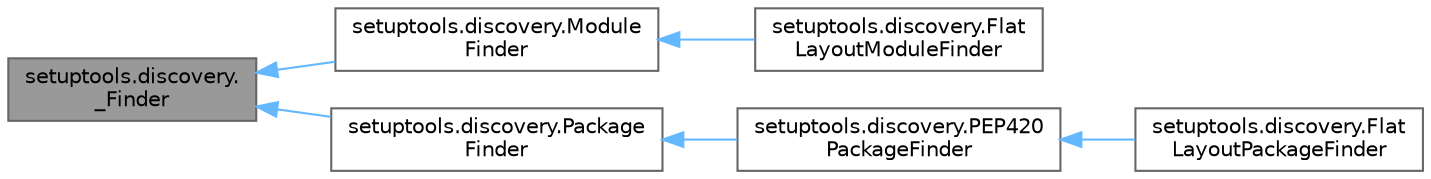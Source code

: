 digraph "setuptools.discovery._Finder"
{
 // LATEX_PDF_SIZE
  bgcolor="transparent";
  edge [fontname=Helvetica,fontsize=10,labelfontname=Helvetica,labelfontsize=10];
  node [fontname=Helvetica,fontsize=10,shape=box,height=0.2,width=0.4];
  rankdir="LR";
  Node1 [id="Node000001",label="setuptools.discovery.\l_Finder",height=0.2,width=0.4,color="gray40", fillcolor="grey60", style="filled", fontcolor="black",tooltip=" "];
  Node1 -> Node2 [id="edge1_Node000001_Node000002",dir="back",color="steelblue1",style="solid",tooltip=" "];
  Node2 [id="Node000002",label="setuptools.discovery.Module\lFinder",height=0.2,width=0.4,color="gray40", fillcolor="white", style="filled",URL="$classsetuptools_1_1discovery_1_1_module_finder.html",tooltip=" "];
  Node2 -> Node3 [id="edge2_Node000002_Node000003",dir="back",color="steelblue1",style="solid",tooltip=" "];
  Node3 [id="Node000003",label="setuptools.discovery.Flat\lLayoutModuleFinder",height=0.2,width=0.4,color="gray40", fillcolor="white", style="filled",URL="$classsetuptools_1_1discovery_1_1_flat_layout_module_finder.html",tooltip=" "];
  Node1 -> Node4 [id="edge3_Node000001_Node000004",dir="back",color="steelblue1",style="solid",tooltip=" "];
  Node4 [id="Node000004",label="setuptools.discovery.Package\lFinder",height=0.2,width=0.4,color="gray40", fillcolor="white", style="filled",URL="$classsetuptools_1_1discovery_1_1_package_finder.html",tooltip=" "];
  Node4 -> Node5 [id="edge4_Node000004_Node000005",dir="back",color="steelblue1",style="solid",tooltip=" "];
  Node5 [id="Node000005",label="setuptools.discovery.PEP420\lPackageFinder",height=0.2,width=0.4,color="gray40", fillcolor="white", style="filled",URL="$classsetuptools_1_1discovery_1_1_p_e_p420_package_finder.html",tooltip=" "];
  Node5 -> Node6 [id="edge5_Node000005_Node000006",dir="back",color="steelblue1",style="solid",tooltip=" "];
  Node6 [id="Node000006",label="setuptools.discovery.Flat\lLayoutPackageFinder",height=0.2,width=0.4,color="gray40", fillcolor="white", style="filled",URL="$classsetuptools_1_1discovery_1_1_flat_layout_package_finder.html",tooltip=" "];
}
